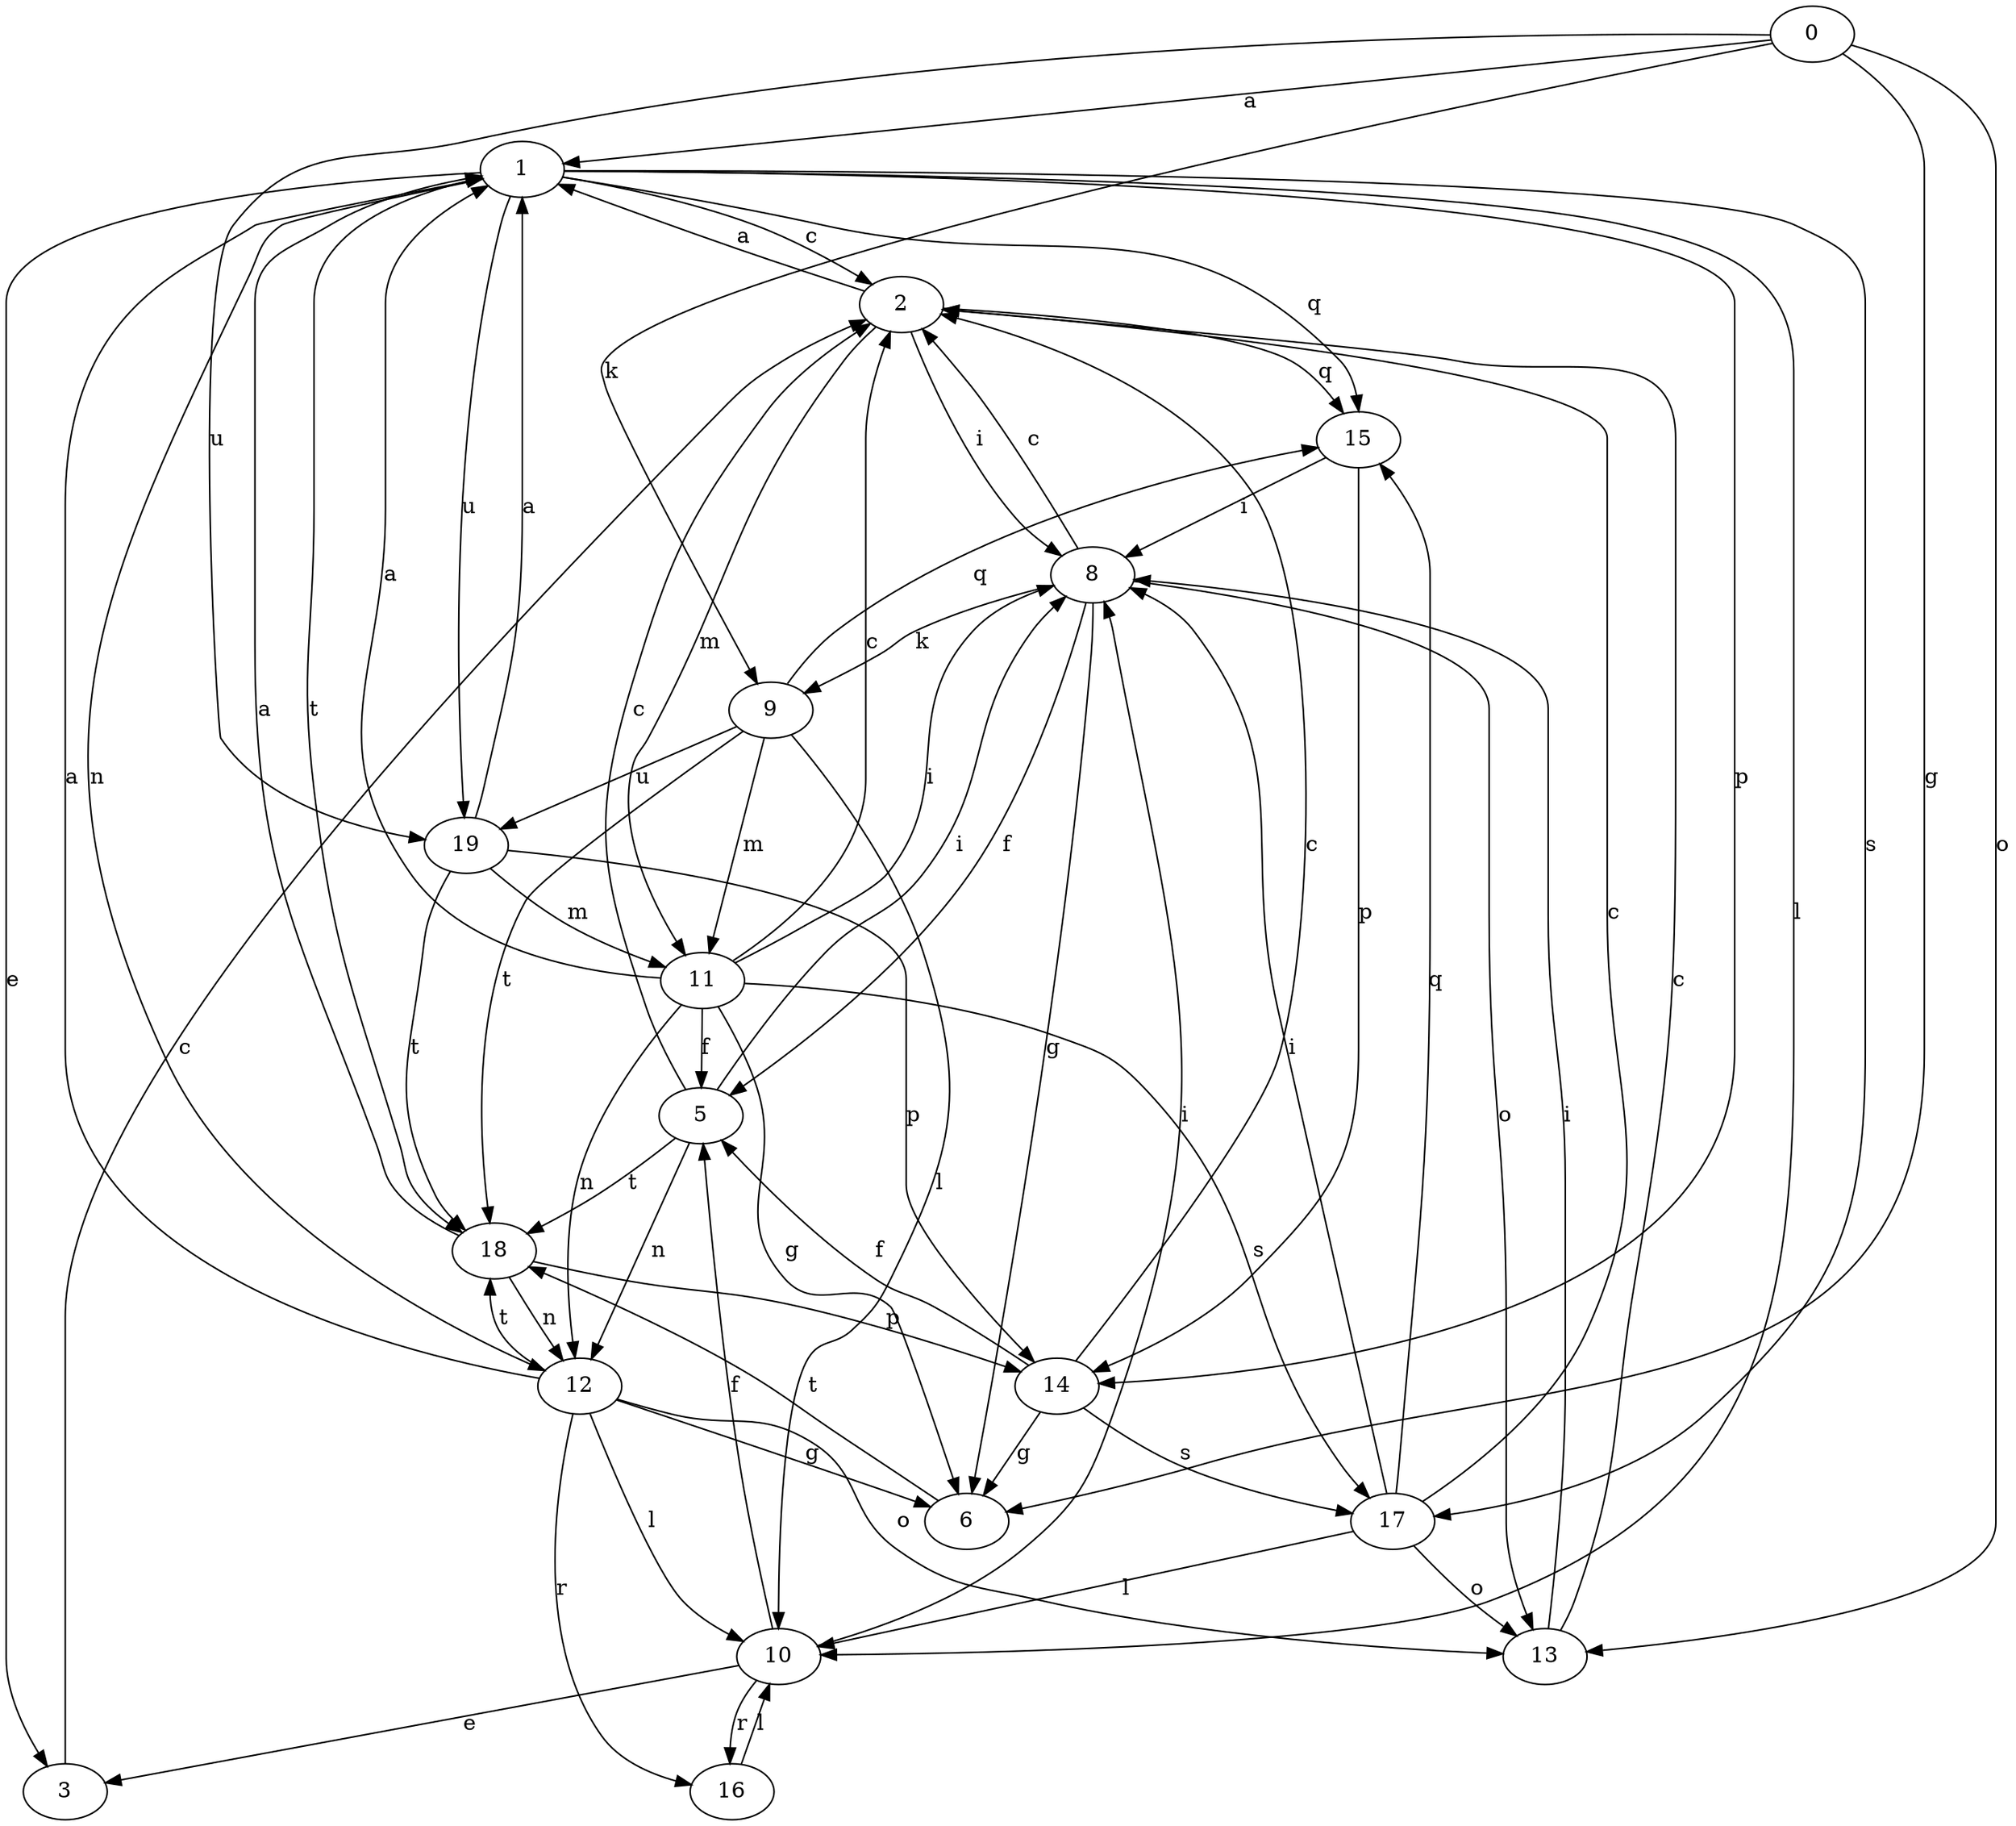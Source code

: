 strict digraph  {
0;
1;
2;
3;
5;
6;
8;
9;
10;
11;
12;
13;
14;
15;
16;
17;
18;
19;
0 -> 1  [label=a];
0 -> 6  [label=g];
0 -> 9  [label=k];
0 -> 13  [label=o];
0 -> 19  [label=u];
1 -> 2  [label=c];
1 -> 3  [label=e];
1 -> 10  [label=l];
1 -> 12  [label=n];
1 -> 14  [label=p];
1 -> 15  [label=q];
1 -> 17  [label=s];
1 -> 18  [label=t];
1 -> 19  [label=u];
2 -> 1  [label=a];
2 -> 8  [label=i];
2 -> 11  [label=m];
2 -> 15  [label=q];
3 -> 2  [label=c];
5 -> 2  [label=c];
5 -> 8  [label=i];
5 -> 12  [label=n];
5 -> 18  [label=t];
6 -> 18  [label=t];
8 -> 2  [label=c];
8 -> 5  [label=f];
8 -> 6  [label=g];
8 -> 9  [label=k];
8 -> 13  [label=o];
9 -> 10  [label=l];
9 -> 11  [label=m];
9 -> 15  [label=q];
9 -> 18  [label=t];
9 -> 19  [label=u];
10 -> 3  [label=e];
10 -> 5  [label=f];
10 -> 8  [label=i];
10 -> 16  [label=r];
11 -> 1  [label=a];
11 -> 2  [label=c];
11 -> 5  [label=f];
11 -> 6  [label=g];
11 -> 8  [label=i];
11 -> 12  [label=n];
11 -> 17  [label=s];
12 -> 1  [label=a];
12 -> 6  [label=g];
12 -> 10  [label=l];
12 -> 13  [label=o];
12 -> 16  [label=r];
12 -> 18  [label=t];
13 -> 2  [label=c];
13 -> 8  [label=i];
14 -> 2  [label=c];
14 -> 5  [label=f];
14 -> 6  [label=g];
14 -> 17  [label=s];
15 -> 8  [label=i];
15 -> 14  [label=p];
16 -> 10  [label=l];
17 -> 2  [label=c];
17 -> 8  [label=i];
17 -> 10  [label=l];
17 -> 13  [label=o];
17 -> 15  [label=q];
18 -> 1  [label=a];
18 -> 12  [label=n];
18 -> 14  [label=p];
19 -> 1  [label=a];
19 -> 11  [label=m];
19 -> 14  [label=p];
19 -> 18  [label=t];
}
